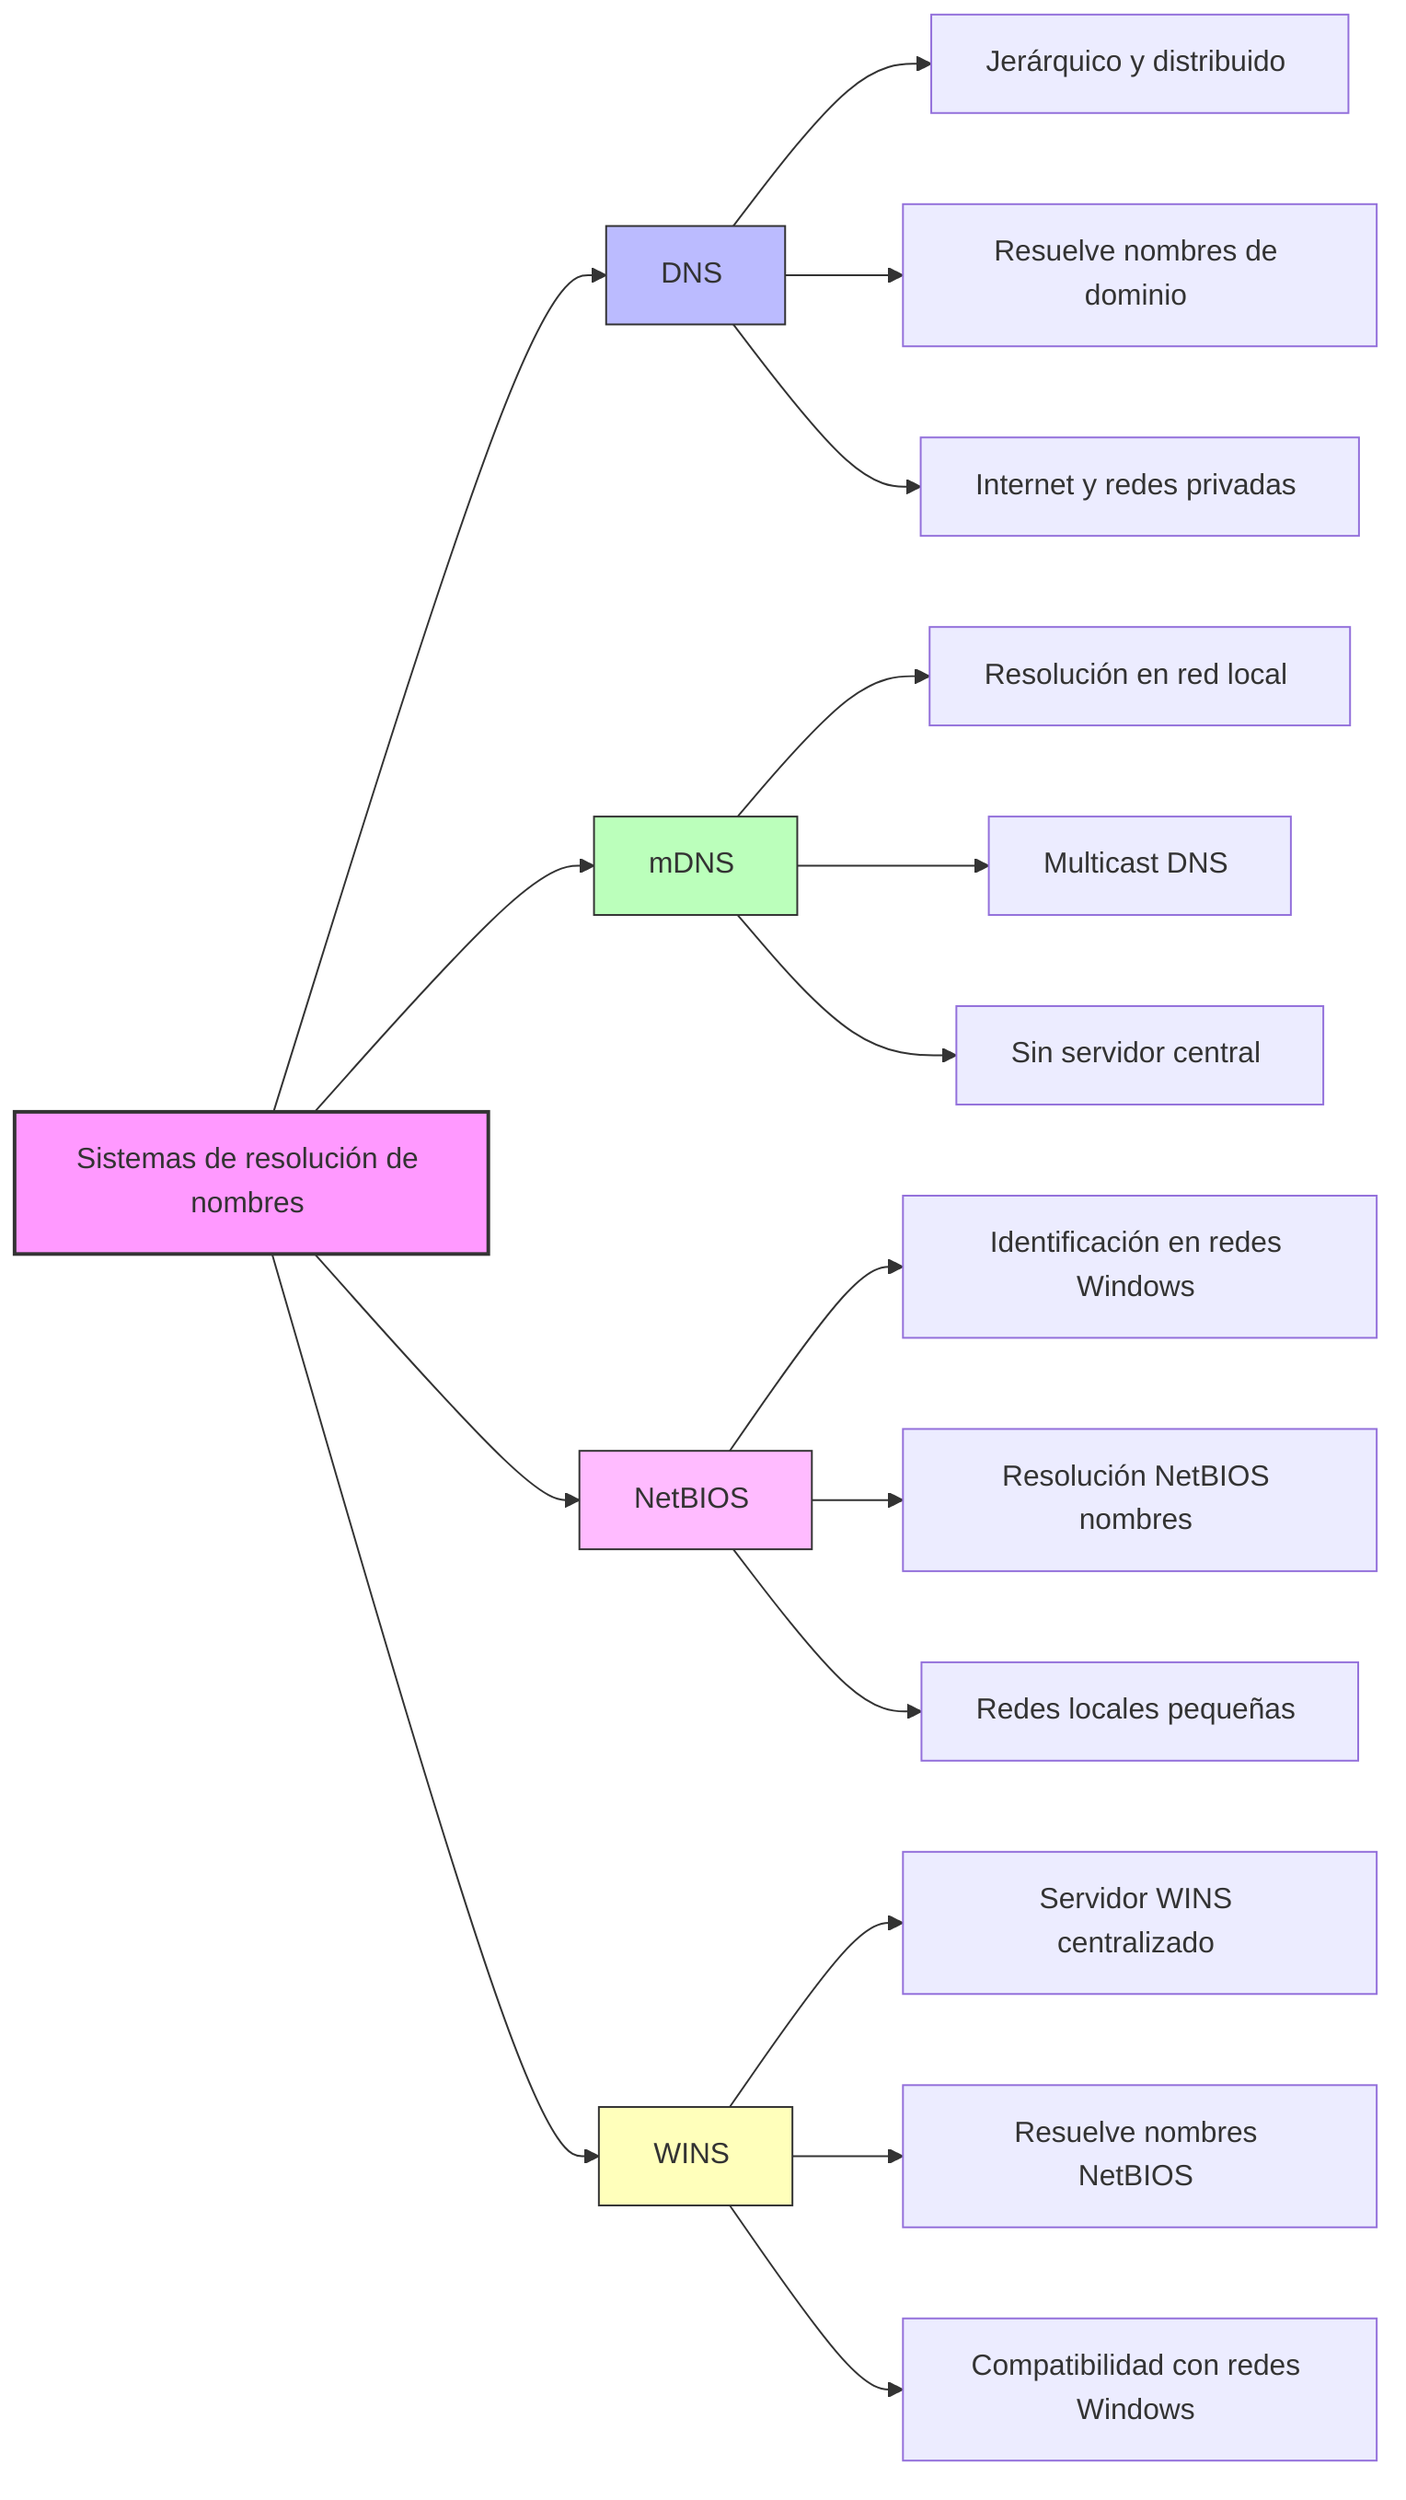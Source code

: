 graph LR
    A[Sistemas de resolución de nombres&nbsp;] --> B[DNS&nbsp;]
    A --> C[mDNS&nbsp;]
    A --> D[NetBIOS&nbsp;]
    A --> E[WINS&nbsp;]

    B --> B1[Jerárquico y distribuido&nbsp;]
    B --> B2[Resuelve nombres de dominio&nbsp;]
    B --> B3[Internet y redes privadas&nbsp;]

    C --> C1[Resolución en red local&nbsp;]
    C --> C2[Multicast DNS&nbsp;]
    C --> C3[Sin servidor central&nbsp;]

    D --> D1[Identificación en redes Windows&nbsp;]
    D --> D2[Resolución NetBIOS nombres&nbsp;]
    D --> D3[Redes locales pequeñas&nbsp;]

    E --> E1[Servidor WINS centralizado&nbsp;]
    E --> E2[Resuelve nombres NetBIOS&nbsp;]
    E --> E3[Compatibilidad con redes Windows&nbsp;]

    style A fill:#f9f,stroke:#333,stroke-width:2px
    style B fill:#bbf,stroke:#333,stroke-width:1px
    style C fill:#bfb,stroke:#333,stroke-width:1px
    style D fill:#fbf,stroke:#333,stroke-width:1px
    style E fill:#ffb,stroke:#333,stroke-width:1px
